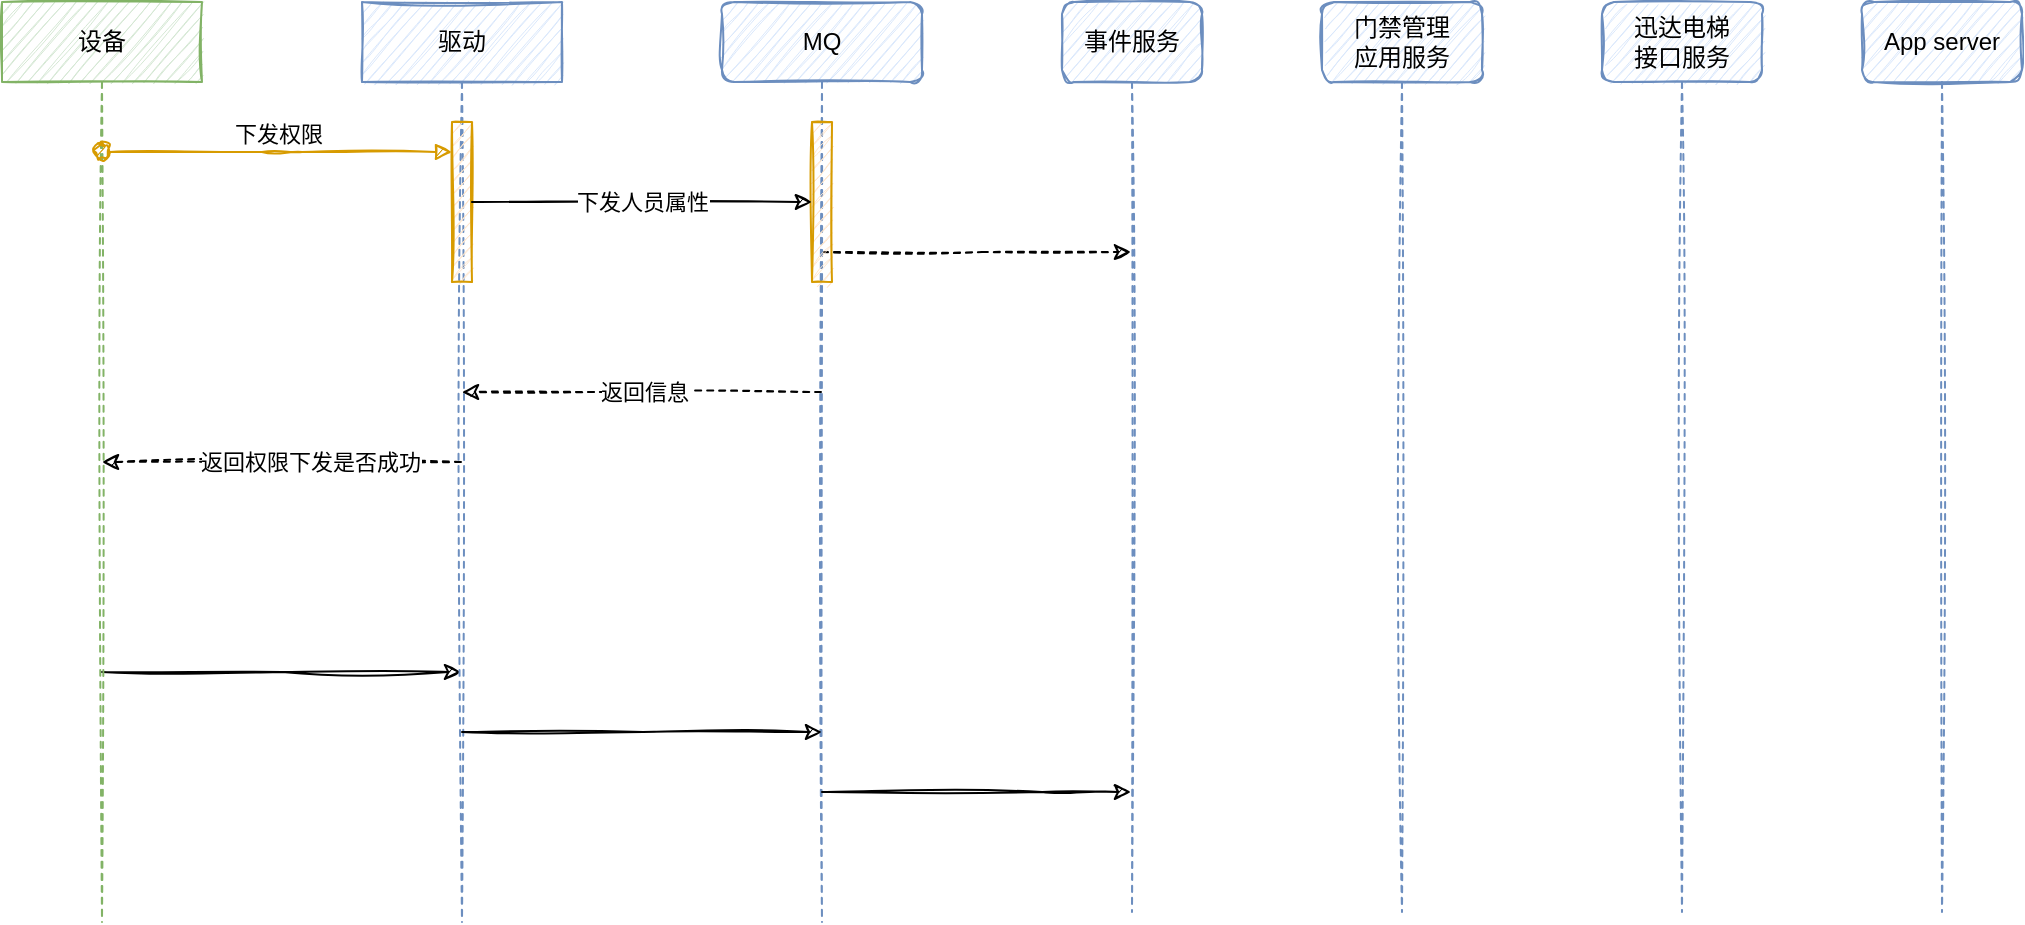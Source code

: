 <mxfile version="14.7.2" type="github" pages="3">
  <diagram id="DjmKvpMPj76WyyVE7rOA" name="第 1 页">
    <mxGraphModel dx="1408" dy="748" grid="1" gridSize="10" guides="1" tooltips="1" connect="1" arrows="1" fold="1" page="1" pageScale="1" pageWidth="1654" pageHeight="1169" math="0" shadow="0">
      <root>
        <mxCell id="0" />
        <mxCell id="1" parent="0" />
        <mxCell id="4TlvsvAZMoACCvIh5eut-1" style="edgeStyle=orthogonalEdgeStyle;rounded=0;orthogonalLoop=1;jettySize=auto;html=1;sketch=1;" parent="1" source="9GUXN84mYo8q_pWZlE_W-1" target="9GUXN84mYo8q_pWZlE_W-2" edge="1">
          <mxGeometry relative="1" as="geometry">
            <Array as="points">
              <mxPoint x="240" y="405" />
              <mxPoint x="240" y="405" />
            </Array>
          </mxGeometry>
        </mxCell>
        <mxCell id="9GUXN84mYo8q_pWZlE_W-1" value="设备" style="shape=umlLifeline;perimeter=lifelinePerimeter;whiteSpace=wrap;html=1;container=1;collapsible=0;recursiveResize=0;outlineConnect=0;fillColor=#d5e8d4;strokeColor=#82b366;sketch=1;" parent="1" vertex="1">
          <mxGeometry x="100" y="70" width="100" height="460" as="geometry" />
        </mxCell>
        <mxCell id="BjLBW3dljGuR_zNLv0Eb-1" style="edgeStyle=orthogonalEdgeStyle;rounded=0;orthogonalLoop=1;jettySize=auto;html=1;dashed=1;sketch=1;" parent="1" source="9GUXN84mYo8q_pWZlE_W-2" target="9GUXN84mYo8q_pWZlE_W-1" edge="1">
          <mxGeometry relative="1" as="geometry">
            <Array as="points">
              <mxPoint x="250" y="300" />
              <mxPoint x="250" y="300" />
            </Array>
          </mxGeometry>
        </mxCell>
        <mxCell id="w-xTbwYYfsJBi3QpZyPe-1" value="返回权限下发是否成功" style="edgeLabel;html=1;align=center;verticalAlign=middle;resizable=0;points=[];" parent="BjLBW3dljGuR_zNLv0Eb-1" connectable="0" vertex="1">
          <mxGeometry x="-0.15" relative="1" as="geometry">
            <mxPoint x="1" as="offset" />
          </mxGeometry>
        </mxCell>
        <mxCell id="9GUXN84mYo8q_pWZlE_W-2" value="驱动" style="shape=umlLifeline;perimeter=lifelinePerimeter;whiteSpace=wrap;html=1;container=1;collapsible=0;recursiveResize=0;outlineConnect=0;fillColor=#dae8fc;strokeColor=#6c8ebf;sketch=1;" parent="1" vertex="1">
          <mxGeometry x="280" y="70" width="100" height="460" as="geometry" />
        </mxCell>
        <mxCell id="9GUXN84mYo8q_pWZlE_W-8" value="" style="html=1;points=[];perimeter=orthogonalPerimeter;fillColor=#ffe6cc;strokeColor=#d79b00;sketch=1;" parent="9GUXN84mYo8q_pWZlE_W-2" vertex="1">
          <mxGeometry x="45" y="60" width="10" height="80" as="geometry" />
        </mxCell>
        <mxCell id="9GUXN84mYo8q_pWZlE_W-9" value="下发权限" style="html=1;verticalAlign=bottom;startArrow=oval;endArrow=block;startSize=8;fillColor=#ffe6cc;strokeColor=#d79b00;sketch=1;" parent="1" source="9GUXN84mYo8q_pWZlE_W-1" target="9GUXN84mYo8q_pWZlE_W-8" edge="1">
          <mxGeometry relative="1" as="geometry">
            <mxPoint x="265" y="150" as="sourcePoint" />
            <Array as="points">
              <mxPoint x="240" y="145" />
            </Array>
          </mxGeometry>
        </mxCell>
        <mxCell id="BjLBW3dljGuR_zNLv0Eb-7" style="edgeStyle=orthogonalEdgeStyle;rounded=0;orthogonalLoop=1;jettySize=auto;html=1;dashed=1;sketch=1;" parent="1" source="dAte2DTPsHevccOQeKAc-1" target="BjLBW3dljGuR_zNLv0Eb-2" edge="1">
          <mxGeometry relative="1" as="geometry">
            <Array as="points">
              <mxPoint x="590" y="195" />
              <mxPoint x="590" y="195" />
            </Array>
          </mxGeometry>
        </mxCell>
        <mxCell id="dAte2DTPsHevccOQeKAc-1" value="MQ" style="shape=umlLifeline;perimeter=lifelinePerimeter;whiteSpace=wrap;html=1;container=1;collapsible=0;recursiveResize=0;outlineConnect=0;fillColor=#dae8fc;strokeColor=#6c8ebf;sketch=1;rounded=1;" parent="1" vertex="1">
          <mxGeometry x="460" y="70" width="100" height="460" as="geometry" />
        </mxCell>
        <mxCell id="dAte2DTPsHevccOQeKAc-2" value="" style="html=1;points=[];perimeter=orthogonalPerimeter;fillColor=#ffe6cc;strokeColor=#d79b00;sketch=1;" parent="dAte2DTPsHevccOQeKAc-1" vertex="1">
          <mxGeometry x="45" y="60" width="10" height="80" as="geometry" />
        </mxCell>
        <mxCell id="dAte2DTPsHevccOQeKAc-3" value="下发人员属性" style="edgeStyle=orthogonalEdgeStyle;rounded=0;orthogonalLoop=1;jettySize=auto;html=1;sketch=1;" parent="1" source="9GUXN84mYo8q_pWZlE_W-8" target="dAte2DTPsHevccOQeKAc-2" edge="1">
          <mxGeometry relative="1" as="geometry" />
        </mxCell>
        <mxCell id="dAte2DTPsHevccOQeKAc-4" style="edgeStyle=orthogonalEdgeStyle;rounded=0;orthogonalLoop=1;jettySize=auto;html=1;dashed=1;sketch=1;" parent="1" source="dAte2DTPsHevccOQeKAc-1" target="9GUXN84mYo8q_pWZlE_W-2" edge="1">
          <mxGeometry relative="1" as="geometry">
            <mxPoint x="506" y="188" as="sourcePoint" />
            <Array as="points">
              <mxPoint x="420" y="265" />
              <mxPoint x="420" y="265" />
            </Array>
          </mxGeometry>
        </mxCell>
        <mxCell id="dAte2DTPsHevccOQeKAc-5" value="返回信息" style="edgeLabel;html=1;align=center;verticalAlign=middle;resizable=0;points=[];" parent="dAte2DTPsHevccOQeKAc-4" vertex="1" connectable="0">
          <mxGeometry x="-0.709" y="-2" relative="1" as="geometry">
            <mxPoint x="-63" y="2" as="offset" />
          </mxGeometry>
        </mxCell>
        <mxCell id="BjLBW3dljGuR_zNLv0Eb-2" value="事件服务" style="shape=umlLifeline;perimeter=lifelinePerimeter;whiteSpace=wrap;html=1;container=1;collapsible=0;recursiveResize=0;outlineConnect=0;fillColor=#dae8fc;strokeColor=#6c8ebf;sketch=1;rounded=1;" parent="1" vertex="1">
          <mxGeometry x="630" y="70" width="70" height="455" as="geometry" />
        </mxCell>
        <mxCell id="BjLBW3dljGuR_zNLv0Eb-4" value="门禁管理&lt;br&gt;应用服务" style="shape=umlLifeline;perimeter=lifelinePerimeter;whiteSpace=wrap;html=1;container=1;collapsible=0;recursiveResize=0;outlineConnect=0;fillColor=#dae8fc;strokeColor=#6c8ebf;sketch=1;rounded=1;" parent="1" vertex="1">
          <mxGeometry x="760" y="70" width="80" height="455" as="geometry" />
        </mxCell>
        <mxCell id="BjLBW3dljGuR_zNLv0Eb-5" value="迅达电梯&lt;br&gt;接口服务" style="shape=umlLifeline;perimeter=lifelinePerimeter;whiteSpace=wrap;html=1;container=1;collapsible=0;recursiveResize=0;outlineConnect=0;fillColor=#dae8fc;strokeColor=#6c8ebf;sketch=1;rounded=1;" parent="1" vertex="1">
          <mxGeometry x="900" y="70" width="80" height="455" as="geometry" />
        </mxCell>
        <mxCell id="BjLBW3dljGuR_zNLv0Eb-6" value="App server" style="shape=umlLifeline;perimeter=lifelinePerimeter;whiteSpace=wrap;html=1;container=1;collapsible=0;recursiveResize=0;outlineConnect=0;fillColor=#dae8fc;strokeColor=#6c8ebf;sketch=1;rounded=1;" parent="1" vertex="1">
          <mxGeometry x="1030" y="70" width="80" height="455" as="geometry" />
        </mxCell>
        <mxCell id="4TlvsvAZMoACCvIh5eut-2" style="edgeStyle=orthogonalEdgeStyle;rounded=0;orthogonalLoop=1;jettySize=auto;html=1;sketch=1;" parent="1" edge="1">
          <mxGeometry relative="1" as="geometry">
            <mxPoint x="330" y="435" as="sourcePoint" />
            <mxPoint x="510" y="435" as="targetPoint" />
            <Array as="points">
              <mxPoint x="420.5" y="435" />
              <mxPoint x="420.5" y="435" />
            </Array>
          </mxGeometry>
        </mxCell>
        <mxCell id="eFvAilD8EJ5WHzV2hTC5-1" style="edgeStyle=orthogonalEdgeStyle;rounded=0;orthogonalLoop=1;jettySize=auto;html=1;sketch=1;" parent="1" target="BjLBW3dljGuR_zNLv0Eb-2" edge="1">
          <mxGeometry relative="1" as="geometry">
            <mxPoint x="510" y="465" as="sourcePoint" />
            <mxPoint x="660" y="465" as="targetPoint" />
            <Array as="points">
              <mxPoint x="620" y="465" />
              <mxPoint x="620" y="465" />
            </Array>
          </mxGeometry>
        </mxCell>
      </root>
    </mxGraphModel>
  </diagram>
  <diagram id="fLLkFUSjUZKw2Ym1HVBu" name="第 2 页">
    <mxGraphModel dx="1408" dy="748" grid="1" gridSize="10" guides="1" tooltips="1" connect="1" arrows="1" fold="1" page="1" pageScale="1" pageWidth="1654" pageHeight="1169" math="0" shadow="0">
      <root>
        <mxCell id="rMrcdXpScbqWHT7vx6dV-0" />
        <mxCell id="rMrcdXpScbqWHT7vx6dV-1" parent="rMrcdXpScbqWHT7vx6dV-0" />
        <mxCell id="z2s_P0Q9ExONux1x5Bax-8" value="" style="edgeStyle=orthogonalEdgeStyle;curved=0;rounded=1;sketch=0;orthogonalLoop=1;jettySize=auto;html=1;" edge="1" parent="rMrcdXpScbqWHT7vx6dV-1" source="rMrcdXpScbqWHT7vx6dV-2" target="rMrcdXpScbqWHT7vx6dV-3">
          <mxGeometry relative="1" as="geometry" />
        </mxCell>
        <mxCell id="rMrcdXpScbqWHT7vx6dV-2" value="指令1" style="whiteSpace=wrap;html=1;" vertex="1" parent="rMrcdXpScbqWHT7vx6dV-1">
          <mxGeometry x="230" y="125" width="60" height="30" as="geometry" />
        </mxCell>
        <mxCell id="rMrcdXpScbqWHT7vx6dV-8" value="" style="edgeStyle=orthogonalEdgeStyle;orthogonalLoop=1;jettySize=auto;html=1;" edge="1" parent="rMrcdXpScbqWHT7vx6dV-1" source="rMrcdXpScbqWHT7vx6dV-3" target="rMrcdXpScbqWHT7vx6dV-15">
          <mxGeometry relative="1" as="geometry">
            <mxPoint x="390" y="220" as="targetPoint" />
          </mxGeometry>
        </mxCell>
        <mxCell id="rMrcdXpScbqWHT7vx6dV-3" value="处理器" style="whiteSpace=wrap;html=1;" vertex="1" parent="rMrcdXpScbqWHT7vx6dV-1">
          <mxGeometry x="330" y="110" width="120" height="60" as="geometry" />
        </mxCell>
        <mxCell id="z2s_P0Q9ExONux1x5Bax-7" value="" style="edgeStyle=orthogonalEdgeStyle;curved=0;rounded=1;sketch=0;orthogonalLoop=1;jettySize=auto;html=1;" edge="1" parent="rMrcdXpScbqWHT7vx6dV-1" source="rMrcdXpScbqWHT7vx6dV-4" target="rMrcdXpScbqWHT7vx6dV-2">
          <mxGeometry relative="1" as="geometry" />
        </mxCell>
        <mxCell id="rMrcdXpScbqWHT7vx6dV-4" value="指令2" style="whiteSpace=wrap;html=1;" vertex="1" parent="rMrcdXpScbqWHT7vx6dV-1">
          <mxGeometry x="140" y="125" width="60" height="30" as="geometry" />
        </mxCell>
        <mxCell id="z2s_P0Q9ExONux1x5Bax-6" value="" style="edgeStyle=orthogonalEdgeStyle;curved=0;rounded=1;sketch=0;orthogonalLoop=1;jettySize=auto;html=1;" edge="1" parent="rMrcdXpScbqWHT7vx6dV-1" source="rMrcdXpScbqWHT7vx6dV-5" target="rMrcdXpScbqWHT7vx6dV-4">
          <mxGeometry relative="1" as="geometry" />
        </mxCell>
        <mxCell id="rMrcdXpScbqWHT7vx6dV-5" value="指令3" style="whiteSpace=wrap;html=1;" vertex="1" parent="rMrcdXpScbqWHT7vx6dV-1">
          <mxGeometry x="40" y="125" width="60" height="30" as="geometry" />
        </mxCell>
        <mxCell id="rMrcdXpScbqWHT7vx6dV-17" style="edgeStyle=orthogonalEdgeStyle;orthogonalLoop=1;jettySize=auto;html=1;exitX=0.5;exitY=1;exitDx=0;exitDy=0;entryX=0.5;entryY=0;entryDx=0;entryDy=0;" edge="1" parent="rMrcdXpScbqWHT7vx6dV-1" source="rMrcdXpScbqWHT7vx6dV-13" target="rMrcdXpScbqWHT7vx6dV-14">
          <mxGeometry relative="1" as="geometry" />
        </mxCell>
        <mxCell id="rMrcdXpScbqWHT7vx6dV-22" style="edgeStyle=orthogonalEdgeStyle;curved=0;rounded=1;sketch=0;orthogonalLoop=1;jettySize=auto;html=1;entryX=0;entryY=0.5;entryDx=0;entryDy=0;" edge="1" parent="rMrcdXpScbqWHT7vx6dV-1" source="rMrcdXpScbqWHT7vx6dV-13" target="rMrcdXpScbqWHT7vx6dV-18">
          <mxGeometry relative="1" as="geometry" />
        </mxCell>
        <mxCell id="rMrcdXpScbqWHT7vx6dV-13" value="指令1" style="whiteSpace=wrap;html=1;" vertex="1" parent="rMrcdXpScbqWHT7vx6dV-1">
          <mxGeometry x="360" y="260" width="60" height="30" as="geometry" />
        </mxCell>
        <mxCell id="rMrcdXpScbqWHT7vx6dV-21" style="edgeStyle=orthogonalEdgeStyle;rounded=0;orthogonalLoop=1;jettySize=auto;html=1;exitX=1;exitY=0.25;exitDx=0;exitDy=0;entryX=0;entryY=0.75;entryDx=0;entryDy=0;" edge="1" parent="rMrcdXpScbqWHT7vx6dV-1" source="rMrcdXpScbqWHT7vx6dV-14" target="rMrcdXpScbqWHT7vx6dV-18">
          <mxGeometry relative="1" as="geometry">
            <mxPoint x="560" y="292" as="targetPoint" />
          </mxGeometry>
        </mxCell>
        <mxCell id="rMrcdXpScbqWHT7vx6dV-14" value="指令2" style="whiteSpace=wrap;html=1;" vertex="1" parent="rMrcdXpScbqWHT7vx6dV-1">
          <mxGeometry x="360" y="310" width="60" height="30" as="geometry" />
        </mxCell>
        <mxCell id="rMrcdXpScbqWHT7vx6dV-16" style="edgeStyle=orthogonalEdgeStyle;orthogonalLoop=1;jettySize=auto;html=1;entryX=0.5;entryY=0;entryDx=0;entryDy=0;" edge="1" parent="rMrcdXpScbqWHT7vx6dV-1" source="rMrcdXpScbqWHT7vx6dV-15" target="rMrcdXpScbqWHT7vx6dV-13">
          <mxGeometry relative="1" as="geometry" />
        </mxCell>
        <mxCell id="rMrcdXpScbqWHT7vx6dV-19" style="edgeStyle=orthogonalEdgeStyle;rounded=0;orthogonalLoop=1;jettySize=auto;html=1;entryX=0;entryY=0.25;entryDx=0;entryDy=0;" edge="1" parent="rMrcdXpScbqWHT7vx6dV-1" source="rMrcdXpScbqWHT7vx6dV-15" target="rMrcdXpScbqWHT7vx6dV-18">
          <mxGeometry relative="1" as="geometry">
            <mxPoint x="540" y="250" as="targetPoint" />
          </mxGeometry>
        </mxCell>
        <mxCell id="rMrcdXpScbqWHT7vx6dV-15" value="指令3" style="whiteSpace=wrap;html=1;" vertex="1" parent="rMrcdXpScbqWHT7vx6dV-1">
          <mxGeometry x="360" y="200" width="60" height="30" as="geometry" />
        </mxCell>
        <mxCell id="z2s_P0Q9ExONux1x5Bax-0" style="edgeStyle=orthogonalEdgeStyle;curved=0;rounded=1;sketch=0;orthogonalLoop=1;jettySize=auto;html=1;exitX=1;exitY=0.5;exitDx=0;exitDy=0;entryX=0;entryY=0.5;entryDx=0;entryDy=0;" edge="1" parent="rMrcdXpScbqWHT7vx6dV-1" source="rMrcdXpScbqWHT7vx6dV-18" target="z2s_P0Q9ExONux1x5Bax-3">
          <mxGeometry relative="1" as="geometry">
            <mxPoint x="750" y="280" as="targetPoint" />
          </mxGeometry>
        </mxCell>
        <mxCell id="rMrcdXpScbqWHT7vx6dV-18" value="重排序处理器" style="whiteSpace=wrap;html=1;" vertex="1" parent="rMrcdXpScbqWHT7vx6dV-1">
          <mxGeometry x="500" y="250" width="120" height="60" as="geometry" />
        </mxCell>
        <mxCell id="z2s_P0Q9ExONux1x5Bax-10" value="" style="edgeStyle=orthogonalEdgeStyle;curved=0;rounded=1;sketch=0;orthogonalLoop=1;jettySize=auto;html=1;" edge="1" parent="rMrcdXpScbqWHT7vx6dV-1" source="z2s_P0Q9ExONux1x5Bax-1" target="z2s_P0Q9ExONux1x5Bax-9">
          <mxGeometry relative="1" as="geometry" />
        </mxCell>
        <mxCell id="z2s_P0Q9ExONux1x5Bax-1" value="指令1" style="whiteSpace=wrap;html=1;" vertex="1" parent="rMrcdXpScbqWHT7vx6dV-1">
          <mxGeometry x="860" y="265" width="60" height="30" as="geometry" />
        </mxCell>
        <mxCell id="z2s_P0Q9ExONux1x5Bax-5" value="" style="edgeStyle=orthogonalEdgeStyle;curved=0;rounded=1;sketch=0;orthogonalLoop=1;jettySize=auto;html=1;" edge="1" parent="rMrcdXpScbqWHT7vx6dV-1" source="z2s_P0Q9ExONux1x5Bax-2" target="z2s_P0Q9ExONux1x5Bax-1">
          <mxGeometry relative="1" as="geometry" />
        </mxCell>
        <mxCell id="z2s_P0Q9ExONux1x5Bax-2" value="指令2" style="whiteSpace=wrap;html=1;" vertex="1" parent="rMrcdXpScbqWHT7vx6dV-1">
          <mxGeometry x="760" y="265" width="60" height="30" as="geometry" />
        </mxCell>
        <mxCell id="ZGoJWWyDJnT4rWS0F3pE-0" value="" style="edgeStyle=orthogonalEdgeStyle;curved=0;sketch=0;orthogonalLoop=1;jettySize=auto;html=1;" edge="1" parent="rMrcdXpScbqWHT7vx6dV-1" source="z2s_P0Q9ExONux1x5Bax-3" target="z2s_P0Q9ExONux1x5Bax-2">
          <mxGeometry relative="1" as="geometry" />
        </mxCell>
        <mxCell id="z2s_P0Q9ExONux1x5Bax-3" value="指令3" style="whiteSpace=wrap;html=1;" vertex="1" parent="rMrcdXpScbqWHT7vx6dV-1">
          <mxGeometry x="660" y="265" width="60" height="30" as="geometry" />
        </mxCell>
        <mxCell id="z2s_P0Q9ExONux1x5Bax-9" value="高速缓存&lt;br&gt;写缓冲器" style="whiteSpace=wrap;html=1;" vertex="1" parent="rMrcdXpScbqWHT7vx6dV-1">
          <mxGeometry x="950" y="250" width="120" height="60" as="geometry" />
        </mxCell>
      </root>
    </mxGraphModel>
  </diagram>
  <diagram id="whf6hQ2HCf8PAkSEFoX8" name="第 3 页">
    <mxGraphModel dx="1408" dy="748" grid="1" gridSize="10" guides="1" tooltips="1" connect="1" arrows="1" fold="1" page="1" pageScale="1" pageWidth="1654" pageHeight="1169" math="0" shadow="0">
      <root>
        <mxCell id="13QQ-ZSSEoP5PtgqQW3O-0" />
        <mxCell id="13QQ-ZSSEoP5PtgqQW3O-1" parent="13QQ-ZSSEoP5PtgqQW3O-0" />
        <mxCell id="13QQ-ZSSEoP5PtgqQW3O-2" value="" style="rounded=0;whiteSpace=wrap;html=1;sketch=0;fontColor=#46495D;strokeColor=#788AA3;fillColor=#B2C9AB;" vertex="1" parent="13QQ-ZSSEoP5PtgqQW3O-1">
          <mxGeometry x="470" y="220" width="120" height="60" as="geometry" />
        </mxCell>
      </root>
    </mxGraphModel>
  </diagram>
</mxfile>
